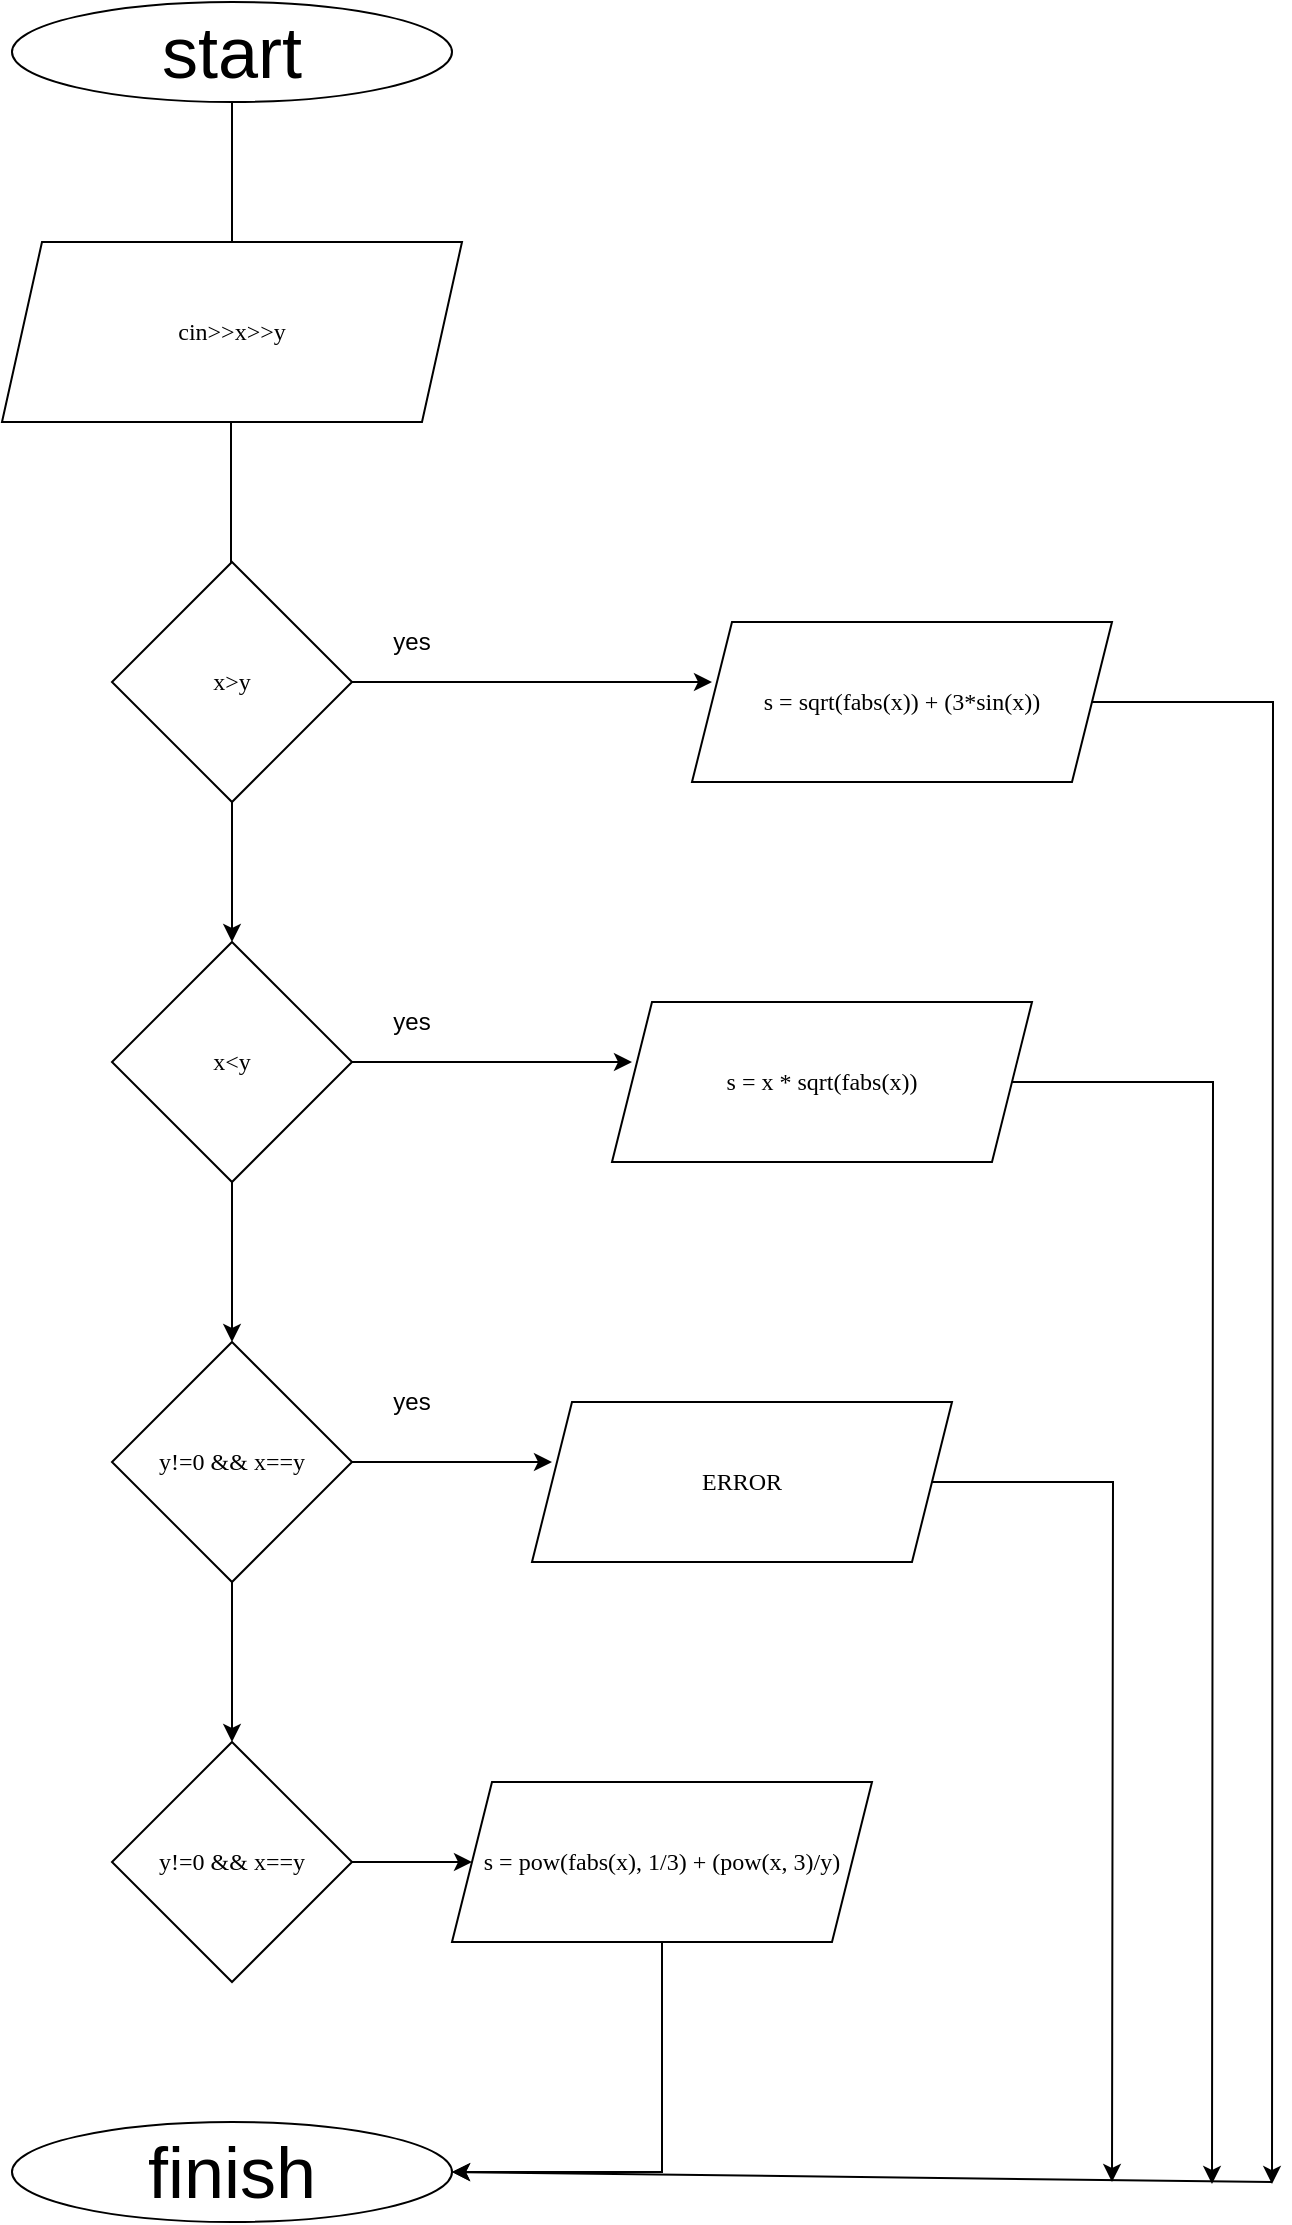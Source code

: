 <mxfile version="13.6.10" type="device"><diagram id="ctdQ62XDlfR0pu7Tc-w4" name="Page-1"><mxGraphModel dx="946" dy="662" grid="1" gridSize="10" guides="1" tooltips="1" connect="1" arrows="1" fold="1" page="1" pageScale="1" pageWidth="2339" pageHeight="3300" math="0" shadow="0"><root><mxCell id="0"/><mxCell id="1" parent="0"/><mxCell id="1F9sTH-CNNGQGgO0m-Ww-1" value="&lt;font style=&quot;font-size: 36px&quot;&gt;start&lt;/font&gt;" style="ellipse;whiteSpace=wrap;html=1;" vertex="1" parent="1"><mxGeometry x="370" y="20" width="220" height="50" as="geometry"/></mxCell><mxCell id="1F9sTH-CNNGQGgO0m-Ww-2" value="" style="endArrow=none;html=1;entryX=0.5;entryY=1;entryDx=0;entryDy=0;" edge="1" parent="1" target="1F9sTH-CNNGQGgO0m-Ww-1"><mxGeometry width="50" height="50" relative="1" as="geometry"><mxPoint x="480" y="150" as="sourcePoint"/><mxPoint x="510" y="250" as="targetPoint"/></mxGeometry></mxCell><mxCell id="1F9sTH-CNNGQGgO0m-Ww-3" value="&lt;p style=&quot;margin: 0px; font-style: normal; font-variant-caps: normal; font-weight: normal; font-stretch: normal; font-size: 12px; line-height: normal; font-family: menlo;&quot;&gt;cin&amp;gt;&amp;gt;x&amp;gt;&amp;gt;y&lt;/p&gt;" style="shape=parallelogram;perimeter=parallelogramPerimeter;whiteSpace=wrap;html=1;fixedSize=1;labelBackgroundColor=#ffffff;" vertex="1" parent="1"><mxGeometry x="365" y="140" width="230" height="90" as="geometry"/></mxCell><mxCell id="1F9sTH-CNNGQGgO0m-Ww-4" value="" style="endArrow=none;html=1;entryX=0.5;entryY=1;entryDx=0;entryDy=0;" edge="1" parent="1"><mxGeometry width="50" height="50" relative="1" as="geometry"><mxPoint x="479.5" y="310" as="sourcePoint"/><mxPoint x="479.5" y="230" as="targetPoint"/></mxGeometry></mxCell><mxCell id="1F9sTH-CNNGQGgO0m-Ww-7" style="edgeStyle=orthogonalEdgeStyle;rounded=0;orthogonalLoop=1;jettySize=auto;html=1;fontColor=#000000;" edge="1" parent="1" source="1F9sTH-CNNGQGgO0m-Ww-5"><mxGeometry relative="1" as="geometry"><mxPoint x="720" y="360" as="targetPoint"/></mxGeometry></mxCell><mxCell id="1F9sTH-CNNGQGgO0m-Ww-8" style="edgeStyle=orthogonalEdgeStyle;rounded=0;orthogonalLoop=1;jettySize=auto;html=1;fontColor=#000000;entryX=0.5;entryY=0;entryDx=0;entryDy=0;" edge="1" parent="1" source="1F9sTH-CNNGQGgO0m-Ww-5" target="1F9sTH-CNNGQGgO0m-Ww-9"><mxGeometry relative="1" as="geometry"><mxPoint x="480" y="500" as="targetPoint"/></mxGeometry></mxCell><mxCell id="1F9sTH-CNNGQGgO0m-Ww-5" value="&lt;p style=&quot;margin: 0px; font-style: normal; font-variant-caps: normal; font-weight: normal; font-stretch: normal; font-size: 12px; line-height: normal; font-family: menlo;&quot;&gt;x&amp;gt;y&lt;/p&gt;" style="rhombus;whiteSpace=wrap;html=1;labelBackgroundColor=#ffffff;" vertex="1" parent="1"><mxGeometry x="420" y="300" width="120" height="120" as="geometry"/></mxCell><mxCell id="1F9sTH-CNNGQGgO0m-Ww-10" style="edgeStyle=orthogonalEdgeStyle;rounded=0;orthogonalLoop=1;jettySize=auto;html=1;fontColor=#000000;" edge="1" parent="1" source="1F9sTH-CNNGQGgO0m-Ww-9"><mxGeometry relative="1" as="geometry"><mxPoint x="680" y="550" as="targetPoint"/></mxGeometry></mxCell><mxCell id="1F9sTH-CNNGQGgO0m-Ww-14" style="edgeStyle=orthogonalEdgeStyle;rounded=0;orthogonalLoop=1;jettySize=auto;html=1;fontColor=#000000;entryX=0.5;entryY=0;entryDx=0;entryDy=0;" edge="1" parent="1" source="1F9sTH-CNNGQGgO0m-Ww-9" target="1F9sTH-CNNGQGgO0m-Ww-15"><mxGeometry relative="1" as="geometry"><mxPoint x="480" y="720" as="targetPoint"/></mxGeometry></mxCell><mxCell id="1F9sTH-CNNGQGgO0m-Ww-9" value="&lt;p style=&quot;margin: 0px; font-style: normal; font-variant-caps: normal; font-weight: normal; font-stretch: normal; font-size: 12px; line-height: normal; font-family: menlo;&quot;&gt;x&amp;lt;y&lt;/p&gt;" style="rhombus;whiteSpace=wrap;html=1;labelBackgroundColor=#ffffff;" vertex="1" parent="1"><mxGeometry x="420" y="490" width="120" height="120" as="geometry"/></mxCell><mxCell id="1F9sTH-CNNGQGgO0m-Ww-11" value="yes" style="text;html=1;strokeColor=none;fillColor=none;align=center;verticalAlign=middle;whiteSpace=wrap;rounded=0;labelBackgroundColor=#ffffff;fontColor=#000000;" vertex="1" parent="1"><mxGeometry x="550" y="330" width="40" height="20" as="geometry"/></mxCell><mxCell id="1F9sTH-CNNGQGgO0m-Ww-12" value="yes" style="text;html=1;strokeColor=none;fillColor=none;align=center;verticalAlign=middle;whiteSpace=wrap;rounded=0;labelBackgroundColor=#ffffff;fontColor=#000000;" vertex="1" parent="1"><mxGeometry x="550" y="520" width="40" height="20" as="geometry"/></mxCell><mxCell id="1F9sTH-CNNGQGgO0m-Ww-16" style="edgeStyle=orthogonalEdgeStyle;rounded=0;orthogonalLoop=1;jettySize=auto;html=1;fontColor=#000000;" edge="1" parent="1" source="1F9sTH-CNNGQGgO0m-Ww-15"><mxGeometry relative="1" as="geometry"><mxPoint x="640" y="750" as="targetPoint"/></mxGeometry></mxCell><mxCell id="1F9sTH-CNNGQGgO0m-Ww-20" style="edgeStyle=orthogonalEdgeStyle;rounded=0;orthogonalLoop=1;jettySize=auto;html=1;fontColor=#000000;" edge="1" parent="1" source="1F9sTH-CNNGQGgO0m-Ww-15" target="1F9sTH-CNNGQGgO0m-Ww-19"><mxGeometry relative="1" as="geometry"/></mxCell><mxCell id="1F9sTH-CNNGQGgO0m-Ww-15" value="&lt;p style=&quot;margin: 0px; font-style: normal; font-variant-caps: normal; font-weight: normal; font-stretch: normal; font-size: 12px; line-height: normal; font-family: menlo;&quot;&gt;y!=&lt;span style=&quot;&quot;&gt;0&lt;/span&gt; &amp;amp;&amp;amp; x==y&lt;/p&gt;" style="rhombus;whiteSpace=wrap;html=1;labelBackgroundColor=#ffffff;" vertex="1" parent="1"><mxGeometry x="420" y="690" width="120" height="120" as="geometry"/></mxCell><mxCell id="1F9sTH-CNNGQGgO0m-Ww-17" value="yes" style="text;html=1;strokeColor=none;fillColor=none;align=center;verticalAlign=middle;whiteSpace=wrap;rounded=0;labelBackgroundColor=#ffffff;fontColor=#000000;" vertex="1" parent="1"><mxGeometry x="550" y="710" width="40" height="20" as="geometry"/></mxCell><mxCell id="1F9sTH-CNNGQGgO0m-Ww-18" value="&lt;span style=&quot;font-size: 36px&quot;&gt;finish&lt;br&gt;&lt;/span&gt;" style="ellipse;whiteSpace=wrap;html=1;" vertex="1" parent="1"><mxGeometry x="370" y="1080" width="220" height="50" as="geometry"/></mxCell><mxCell id="1F9sTH-CNNGQGgO0m-Ww-21" style="edgeStyle=orthogonalEdgeStyle;rounded=0;orthogonalLoop=1;jettySize=auto;html=1;fontColor=#000000;" edge="1" parent="1" source="1F9sTH-CNNGQGgO0m-Ww-19"><mxGeometry relative="1" as="geometry"><mxPoint x="600" y="950" as="targetPoint"/></mxGeometry></mxCell><mxCell id="1F9sTH-CNNGQGgO0m-Ww-19" value="&lt;p style=&quot;margin: 0px; font-style: normal; font-variant-caps: normal; font-weight: normal; font-stretch: normal; font-size: 12px; line-height: normal; font-family: menlo;&quot;&gt;y!=&lt;span style=&quot;&quot;&gt;0&lt;/span&gt; &amp;amp;&amp;amp; x==y&lt;/p&gt;" style="rhombus;whiteSpace=wrap;html=1;labelBackgroundColor=#ffffff;" vertex="1" parent="1"><mxGeometry x="420" y="890" width="120" height="120" as="geometry"/></mxCell><mxCell id="1F9sTH-CNNGQGgO0m-Ww-29" style="edgeStyle=orthogonalEdgeStyle;rounded=0;orthogonalLoop=1;jettySize=auto;html=1;fontColor=#000000;" edge="1" parent="1" source="1F9sTH-CNNGQGgO0m-Ww-22"><mxGeometry relative="1" as="geometry"><mxPoint x="1000" y="1111" as="targetPoint"/></mxGeometry></mxCell><mxCell id="1F9sTH-CNNGQGgO0m-Ww-22" value="&lt;p style=&quot;margin: 0px; font-style: normal; font-variant-caps: normal; font-weight: normal; font-stretch: normal; font-size: 12px; line-height: normal; font-family: menlo;&quot;&gt;s = &lt;span style=&quot;&quot;&gt;sqrt&lt;/span&gt;(&lt;span style=&quot;&quot;&gt;fabs&lt;/span&gt;(x)) + (&lt;span style=&quot;&quot;&gt;3&lt;/span&gt;*&lt;span style=&quot;&quot;&gt;sin&lt;/span&gt;(x))&lt;/p&gt;" style="shape=parallelogram;perimeter=parallelogramPerimeter;whiteSpace=wrap;html=1;fixedSize=1;labelBackgroundColor=none;" vertex="1" parent="1"><mxGeometry x="710" y="330" width="210" height="80" as="geometry"/></mxCell><mxCell id="1F9sTH-CNNGQGgO0m-Ww-28" style="edgeStyle=orthogonalEdgeStyle;rounded=0;orthogonalLoop=1;jettySize=auto;html=1;fontColor=#000000;" edge="1" parent="1" source="1F9sTH-CNNGQGgO0m-Ww-23"><mxGeometry relative="1" as="geometry"><mxPoint x="970" y="1111" as="targetPoint"/></mxGeometry></mxCell><mxCell id="1F9sTH-CNNGQGgO0m-Ww-23" value="&lt;p style=&quot;margin: 0px; font-stretch: normal; line-height: normal; font-family: menlo;&quot;&gt;s = x * &lt;span style=&quot;&quot;&gt;sqrt&lt;/span&gt;(&lt;span style=&quot;&quot;&gt;fabs&lt;/span&gt;(x))&lt;/p&gt;" style="shape=parallelogram;perimeter=parallelogramPerimeter;whiteSpace=wrap;html=1;fixedSize=1;labelBackgroundColor=none;" vertex="1" parent="1"><mxGeometry x="670" y="520" width="210" height="80" as="geometry"/></mxCell><mxCell id="1F9sTH-CNNGQGgO0m-Ww-27" style="edgeStyle=orthogonalEdgeStyle;rounded=0;orthogonalLoop=1;jettySize=auto;html=1;fontColor=#000000;" edge="1" parent="1" source="1F9sTH-CNNGQGgO0m-Ww-24"><mxGeometry relative="1" as="geometry"><mxPoint x="920" y="1110" as="targetPoint"/></mxGeometry></mxCell><mxCell id="1F9sTH-CNNGQGgO0m-Ww-24" value="&lt;p style=&quot;margin: 0px ; font-style: normal ; font-weight: normal ; font-stretch: normal ; font-size: 12px ; line-height: normal ; font-family: &amp;#34;menlo&amp;#34;&quot;&gt;ERROR&lt;/p&gt;" style="shape=parallelogram;perimeter=parallelogramPerimeter;whiteSpace=wrap;html=1;fixedSize=1;labelBackgroundColor=none;" vertex="1" parent="1"><mxGeometry x="630" y="720" width="210" height="80" as="geometry"/></mxCell><mxCell id="1F9sTH-CNNGQGgO0m-Ww-26" style="edgeStyle=orthogonalEdgeStyle;rounded=0;orthogonalLoop=1;jettySize=auto;html=1;entryX=1;entryY=0.5;entryDx=0;entryDy=0;fontColor=#000000;" edge="1" parent="1" source="1F9sTH-CNNGQGgO0m-Ww-25" target="1F9sTH-CNNGQGgO0m-Ww-18"><mxGeometry relative="1" as="geometry"/></mxCell><mxCell id="1F9sTH-CNNGQGgO0m-Ww-25" value="&lt;p style=&quot;margin: 0px; font-stretch: normal; line-height: normal; font-family: menlo;&quot;&gt;s = &lt;span style=&quot;&quot;&gt;pow&lt;/span&gt;(&lt;span style=&quot;&quot;&gt;fabs&lt;/span&gt;(x), &lt;span style=&quot;&quot;&gt;1&lt;/span&gt;/&lt;span style=&quot;&quot;&gt;3&lt;/span&gt;) + (&lt;span style=&quot;&quot;&gt;pow&lt;/span&gt;(x, &lt;span style=&quot;&quot;&gt;3&lt;/span&gt;)/y)&lt;/p&gt;" style="shape=parallelogram;perimeter=parallelogramPerimeter;whiteSpace=wrap;html=1;fixedSize=1;labelBackgroundColor=none;" vertex="1" parent="1"><mxGeometry x="590" y="910" width="210" height="80" as="geometry"/></mxCell><mxCell id="1F9sTH-CNNGQGgO0m-Ww-30" value="" style="endArrow=classic;html=1;fontColor=#000000;entryX=1;entryY=0.5;entryDx=0;entryDy=0;" edge="1" parent="1" target="1F9sTH-CNNGQGgO0m-Ww-18"><mxGeometry width="50" height="50" relative="1" as="geometry"><mxPoint x="1000" y="1110" as="sourcePoint"/><mxPoint x="630" y="1140" as="targetPoint"/></mxGeometry></mxCell></root></mxGraphModel></diagram></mxfile>